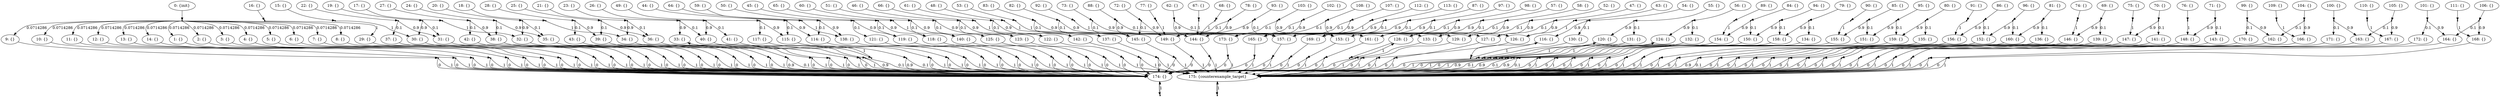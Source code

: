 digraph model {
	0 [ label = "0: {init}" ];
	1 [ label = "1: {}" ];
	2 [ label = "2: {}" ];
	3 [ label = "3: {}" ];
	4 [ label = "4: {}" ];
	5 [ label = "5: {}" ];
	6 [ label = "6: {}" ];
	7 [ label = "7: {}" ];
	8 [ label = "8: {}" ];
	9 [ label = "9: {}" ];
	10 [ label = "10: {}" ];
	11 [ label = "11: {}" ];
	12 [ label = "12: {}" ];
	13 [ label = "13: {}" ];
	14 [ label = "14: {}" ];
	15 [ label = "15: {}" ];
	16 [ label = "16: {}" ];
	17 [ label = "17: {}" ];
	18 [ label = "18: {}" ];
	19 [ label = "19: {}" ];
	20 [ label = "20: {}" ];
	21 [ label = "21: {}" ];
	22 [ label = "22: {}" ];
	23 [ label = "23: {}" ];
	24 [ label = "24: {}" ];
	25 [ label = "25: {}" ];
	26 [ label = "26: {}" ];
	27 [ label = "27: {}" ];
	28 [ label = "28: {}" ];
	29 [ label = "29: {}" ];
	30 [ label = "30: {}" ];
	31 [ label = "31: {}" ];
	32 [ label = "32: {}" ];
	33 [ label = "33: {}" ];
	34 [ label = "34: {}" ];
	35 [ label = "35: {}" ];
	36 [ label = "36: {}" ];
	37 [ label = "37: {}" ];
	38 [ label = "38: {}" ];
	39 [ label = "39: {}" ];
	40 [ label = "40: {}" ];
	41 [ label = "41: {}" ];
	42 [ label = "42: {}" ];
	43 [ label = "43: {}" ];
	44 [ label = "44: {}" ];
	45 [ label = "45: {}" ];
	46 [ label = "46: {}" ];
	47 [ label = "47: {}" ];
	48 [ label = "48: {}" ];
	49 [ label = "49: {}" ];
	50 [ label = "50: {}" ];
	51 [ label = "51: {}" ];
	52 [ label = "52: {}" ];
	53 [ label = "53: {}" ];
	54 [ label = "54: {}" ];
	55 [ label = "55: {}" ];
	56 [ label = "56: {}" ];
	57 [ label = "57: {}" ];
	58 [ label = "58: {}" ];
	59 [ label = "59: {}" ];
	60 [ label = "60: {}" ];
	61 [ label = "61: {}" ];
	62 [ label = "62: {}" ];
	63 [ label = "63: {}" ];
	64 [ label = "64: {}" ];
	65 [ label = "65: {}" ];
	66 [ label = "66: {}" ];
	67 [ label = "67: {}" ];
	68 [ label = "68: {}" ];
	69 [ label = "69: {}" ];
	70 [ label = "70: {}" ];
	71 [ label = "71: {}" ];
	72 [ label = "72: {}" ];
	73 [ label = "73: {}" ];
	74 [ label = "74: {}" ];
	75 [ label = "75: {}" ];
	76 [ label = "76: {}" ];
	77 [ label = "77: {}" ];
	78 [ label = "78: {}" ];
	79 [ label = "79: {}" ];
	80 [ label = "80: {}" ];
	81 [ label = "81: {}" ];
	82 [ label = "82: {}" ];
	83 [ label = "83: {}" ];
	84 [ label = "84: {}" ];
	85 [ label = "85: {}" ];
	86 [ label = "86: {}" ];
	87 [ label = "87: {}" ];
	88 [ label = "88: {}" ];
	89 [ label = "89: {}" ];
	90 [ label = "90: {}" ];
	91 [ label = "91: {}" ];
	92 [ label = "92: {}" ];
	93 [ label = "93: {}" ];
	94 [ label = "94: {}" ];
	95 [ label = "95: {}" ];
	96 [ label = "96: {}" ];
	97 [ label = "97: {}" ];
	98 [ label = "98: {}" ];
	99 [ label = "99: {}" ];
	100 [ label = "100: {}" ];
	101 [ label = "101: {}" ];
	102 [ label = "102: {}" ];
	103 [ label = "103: {}" ];
	104 [ label = "104: {}" ];
	105 [ label = "105: {}" ];
	106 [ label = "106: {}" ];
	107 [ label = "107: {}" ];
	108 [ label = "108: {}" ];
	109 [ label = "109: {}" ];
	110 [ label = "110: {}" ];
	111 [ label = "111: {}" ];
	112 [ label = "112: {}" ];
	113 [ label = "113: {}" ];
	114 [ label = "114: {}" ];
	115 [ label = "115: {}" ];
	116 [ label = "116: {}" ];
	117 [ label = "117: {}" ];
	118 [ label = "118: {}" ];
	119 [ label = "119: {}" ];
	120 [ label = "120: {}" ];
	121 [ label = "121: {}" ];
	122 [ label = "122: {}" ];
	123 [ label = "123: {}" ];
	124 [ label = "124: {}" ];
	125 [ label = "125: {}" ];
	126 [ label = "126: {}" ];
	127 [ label = "127: {}" ];
	128 [ label = "128: {}" ];
	129 [ label = "129: {}" ];
	130 [ label = "130: {}" ];
	131 [ label = "131: {}" ];
	132 [ label = "132: {}" ];
	133 [ label = "133: {}" ];
	134 [ label = "134: {}" ];
	135 [ label = "135: {}" ];
	136 [ label = "136: {}" ];
	137 [ label = "137: {}" ];
	138 [ label = "138: {}" ];
	139 [ label = "139: {}" ];
	140 [ label = "140: {}" ];
	141 [ label = "141: {}" ];
	142 [ label = "142: {}" ];
	143 [ label = "143: {}" ];
	144 [ label = "144: {}" ];
	145 [ label = "145: {}" ];
	146 [ label = "146: {}" ];
	147 [ label = "147: {}" ];
	148 [ label = "148: {}" ];
	149 [ label = "149: {}" ];
	150 [ label = "150: {}" ];
	151 [ label = "151: {}" ];
	152 [ label = "152: {}" ];
	153 [ label = "153: {}" ];
	154 [ label = "154: {}" ];
	155 [ label = "155: {}" ];
	156 [ label = "156: {}" ];
	157 [ label = "157: {}" ];
	158 [ label = "158: {}" ];
	159 [ label = "159: {}" ];
	160 [ label = "160: {}" ];
	161 [ label = "161: {}" ];
	162 [ label = "162: {}" ];
	163 [ label = "163: {}" ];
	164 [ label = "164: {}" ];
	165 [ label = "165: {}" ];
	166 [ label = "166: {}" ];
	167 [ label = "167: {}" ];
	168 [ label = "168: {}" ];
	169 [ label = "169: {}" ];
	170 [ label = "170: {}" ];
	171 [ label = "171: {}" ];
	172 [ label = "172: {}" ];
	173 [ label = "173: {}" ];
	174 [ label = "174: {}" ];
	175 [ label = "175: {counterexample_target}" ];
	"0c0" [shape = "point"];
	0 -> "0c0";
	"0c0" -> 1 [ label= "0.0714286" ];
	"0c0" -> 2 [ label= "0.0714286" ];
	"0c0" -> 3 [ label= "0.0714286" ];
	"0c0" -> 4 [ label= "0.0714286" ];
	"0c0" -> 5 [ label= "0.0714286" ];
	"0c0" -> 6 [ label= "0.0714286" ];
	"0c0" -> 7 [ label= "0.0714286" ];
	"0c0" -> 8 [ label= "0.0714286" ];
	"0c0" -> 9 [ label= "0.0714286" ];
	"0c0" -> 10 [ label= "0.0714286" ];
	"0c0" -> 11 [ label= "0.0714286" ];
	"0c0" -> 12 [ label= "0.0714286" ];
	"0c0" -> 13 [ label= "0.0714286" ];
	"0c0" -> 14 [ label= "0.0714286" ];
	"1c0" [shape = "point"];
	1 -> "1c0";
	"1c0" -> 174 [ label= "0" ];
	"1c0" -> 175 [ label= "1" ];
	"2c0" [shape = "point"];
	2 -> "2c0";
	"2c0" -> 174 [ label= "0" ];
	"2c0" -> 175 [ label= "1" ];
	"3c0" [shape = "point"];
	3 -> "3c0";
	"3c0" -> 174 [ label= "0" ];
	"3c0" -> 175 [ label= "1" ];
	"4c0" [shape = "point"];
	4 -> "4c0";
	"4c0" -> 174 [ label= "0" ];
	"4c0" -> 175 [ label= "1" ];
	"5c0" [shape = "point"];
	5 -> "5c0";
	"5c0" -> 174 [ label= "0" ];
	"5c0" -> 175 [ label= "1" ];
	"6c0" [shape = "point"];
	6 -> "6c0";
	"6c0" -> 174 [ label= "0" ];
	"6c0" -> 175 [ label= "1" ];
	"7c0" [shape = "point"];
	7 -> "7c0";
	"7c0" -> 174 [ label= "0" ];
	"7c0" -> 175 [ label= "1" ];
	"8c0" [shape = "point"];
	8 -> "8c0";
	"8c0" -> 174 [ label= "0" ];
	"8c0" -> 175 [ label= "1" ];
	"9c0" [shape = "point"];
	9 -> "9c0";
	"9c0" -> 174 [ label= "0" ];
	"9c0" -> 175 [ label= "1" ];
	"10c0" [shape = "point"];
	10 -> "10c0";
	"10c0" -> 174 [ label= "0" ];
	"10c0" -> 175 [ label= "1" ];
	"11c0" [shape = "point"];
	11 -> "11c0";
	"11c0" -> 174 [ label= "0" ];
	"11c0" -> 175 [ label= "1" ];
	"12c0" [shape = "point"];
	12 -> "12c0";
	"12c0" -> 174 [ label= "0" ];
	"12c0" -> 175 [ label= "1" ];
	"13c0" [shape = "point"];
	13 -> "13c0";
	"13c0" -> 174 [ label= "0" ];
	"13c0" -> 175 [ label= "1" ];
	"14c0" [shape = "point"];
	14 -> "14c0";
	"14c0" -> 174 [ label= "0" ];
	"14c0" -> 175 [ label= "1" ];
	"15c0" [shape = "point"];
	15 -> "15c0";
	"15c0" -> 30 [ label= "1" ];
	"16c0" [shape = "point"];
	16 -> "16c0";
	"16c0" -> 29 [ label= "1" ];
	"17c0" [shape = "point"];
	17 -> "17c0";
	"17c0" -> 32 [ label= "1" ];
	"18c0" [shape = "point"];
	18 -> "18c0";
	"18c0" -> 34 [ label= "1" ];
	"19c0" [shape = "point"];
	19 -> "19c0";
	"19c0" -> 30 [ label= "0.9" ];
	"19c0" -> 31 [ label= "0.1" ];
	"20c0" [shape = "point"];
	20 -> "20c0";
	"20c0" -> 32 [ label= "0.9" ];
	"20c0" -> 35 [ label= "0.1" ];
	"21c0" [shape = "point"];
	21 -> "21c0";
	"21c0" -> 34 [ label= "0.9" ];
	"21c0" -> 36 [ label= "0.1" ];
	"22c0" [shape = "point"];
	22 -> "22c0";
	"22c0" -> 31 [ label= "0.9" ];
	"22c0" -> 37 [ label= "0.1" ];
	"23c0" [shape = "point"];
	23 -> "23c0";
	"23c0" -> 33 [ label= "0.9" ];
	"23c0" -> 40 [ label= "0.1" ];
	"24c0" [shape = "point"];
	24 -> "24c0";
	"24c0" -> 35 [ label= "0.9" ];
	"24c0" -> 38 [ label= "0.1" ];
	"25c0" [shape = "point"];
	25 -> "25c0";
	"25c0" -> 36 [ label= "0.9" ];
	"25c0" -> 39 [ label= "0.1" ];
	"26c0" [shape = "point"];
	26 -> "26c0";
	"26c0" -> 40 [ label= "0.9" ];
	"26c0" -> 41 [ label= "0.1" ];
	"27c0" [shape = "point"];
	27 -> "27c0";
	"27c0" -> 38 [ label= "0.9" ];
	"27c0" -> 42 [ label= "0.1" ];
	"28c0" [shape = "point"];
	28 -> "28c0";
	"28c0" -> 39 [ label= "0.9" ];
	"28c0" -> 43 [ label= "0.1" ];
	"29c0" [shape = "point"];
	29 -> "29c0";
	"29c0" -> 174 [ label= "0" ];
	"29c0" -> 175 [ label= "1" ];
	"30c0" [shape = "point"];
	30 -> "30c0";
	"30c0" -> 174 [ label= "0" ];
	"30c0" -> 175 [ label= "1" ];
	"31c0" [shape = "point"];
	31 -> "31c0";
	"31c0" -> 174 [ label= "0" ];
	"31c0" -> 175 [ label= "1" ];
	"32c0" [shape = "point"];
	32 -> "32c0";
	"32c0" -> 174 [ label= "0.9" ];
	"32c0" -> 175 [ label= "0.1" ];
	"33c0" [shape = "point"];
	33 -> "33c0";
	"33c0" -> 33 [ label= "1" ];
	"34c0" [shape = "point"];
	34 -> "34c0";
	"34c0" -> 174 [ label= "0" ];
	"34c0" -> 175 [ label= "1" ];
	"35c0" [shape = "point"];
	35 -> "35c0";
	"35c0" -> 174 [ label= "0" ];
	"35c0" -> 175 [ label= "1" ];
	"36c0" [shape = "point"];
	36 -> "36c0";
	"36c0" -> 174 [ label= "0.9" ];
	"36c0" -> 175 [ label= "0.1" ];
	"37c0" [shape = "point"];
	37 -> "37c0";
	"37c0" -> 174 [ label= "0" ];
	"37c0" -> 175 [ label= "1" ];
	"38c0" [shape = "point"];
	38 -> "38c0";
	"38c0" -> 174 [ label= "0" ];
	"38c0" -> 175 [ label= "1" ];
	"39c0" [shape = "point"];
	39 -> "39c0";
	"39c0" -> 174 [ label= "0" ];
	"39c0" -> 175 [ label= "1" ];
	"40c0" [shape = "point"];
	40 -> "40c0";
	"40c0" -> 174 [ label= "0.9" ];
	"40c0" -> 175 [ label= "0.1" ];
	"41c0" [shape = "point"];
	41 -> "41c0";
	"41c0" -> 174 [ label= "0" ];
	"41c0" -> 175 [ label= "1" ];
	"42c0" [shape = "point"];
	42 -> "42c0";
	"42c0" -> 174 [ label= "0" ];
	"42c0" -> 175 [ label= "1" ];
	"43c0" [shape = "point"];
	43 -> "43c0";
	"43c0" -> 174 [ label= "0" ];
	"43c0" -> 175 [ label= "1" ];
	"44c0" [shape = "point"];
	44 -> "44c0";
	"44c0" -> 114 [ label= "0.9" ];
	"44c0" -> 115 [ label= "0.1" ];
	"45c0" [shape = "point"];
	45 -> "45c0";
	"45c0" -> 118 [ label= "0.9" ];
	"45c0" -> 119 [ label= "0.1" ];
	"46c0" [shape = "point"];
	46 -> "46c0";
	"46c0" -> 122 [ label= "0.9" ];
	"46c0" -> 123 [ label= "0.1" ];
	"47c0" [shape = "point"];
	47 -> "47c0";
	"47c0" -> 126 [ label= "0.9" ];
	"47c0" -> 127 [ label= "0.1" ];
	"48c0" [shape = "point"];
	48 -> "48c0";
	"48c0" -> 127 [ label= "1" ];
	"49c0" [shape = "point"];
	49 -> "49c0";
	"49c0" -> 115 [ label= "0.9" ];
	"49c0" -> 117 [ label= "0.1" ];
	"50c0" [shape = "point"];
	50 -> "50c0";
	"50c0" -> 119 [ label= "0.9" ];
	"50c0" -> 121 [ label= "0.1" ];
	"51c0" [shape = "point"];
	51 -> "51c0";
	"51c0" -> 123 [ label= "0.9" ];
	"51c0" -> 125 [ label= "0.1" ];
	"52c0" [shape = "point"];
	52 -> "52c0";
	"52c0" -> 127 [ label= "0.9" ];
	"52c0" -> 129 [ label= "0.1" ];
	"53c0" [shape = "point"];
	53 -> "53c0";
	"53c0" -> 129 [ label= "1" ];
	"54c0" [shape = "point"];
	54 -> "54c0";
	"54c0" -> 116 [ label= "0.9" ];
	"54c0" -> 130 [ label= "0.1" ];
	"55c0" [shape = "point"];
	55 -> "55c0";
	"55c0" -> 120 [ label= "0.9" ];
	"55c0" -> 131 [ label= "0.1" ];
	"56c0" [shape = "point"];
	56 -> "56c0";
	"56c0" -> 124 [ label= "0.9" ];
	"56c0" -> 132 [ label= "0.1" ];
	"57c0" [shape = "point"];
	57 -> "57c0";
	"57c0" -> 128 [ label= "0.9" ];
	"57c0" -> 133 [ label= "0.1" ];
	"58c0" [shape = "point"];
	58 -> "58c0";
	"58c0" -> 129 [ label= "0.9" ];
	"58c0" -> 133 [ label= "0.1" ];
	"59c0" [shape = "point"];
	59 -> "59c0";
	"59c0" -> 114 [ label= "0.1" ];
	"59c0" -> 138 [ label= "0.9" ];
	"60c0" [shape = "point"];
	60 -> "60c0";
	"60c0" -> 118 [ label= "0.1" ];
	"60c0" -> 140 [ label= "0.9" ];
	"61c0" [shape = "point"];
	61 -> "61c0";
	"61c0" -> 122 [ label= "0.1" ];
	"61c0" -> 142 [ label= "0.9" ];
	"62c0" [shape = "point"];
	62 -> "62c0";
	"62c0" -> 126 [ label= "0.1" ];
	"62c0" -> 144 [ label= "0.9" ];
	"63c0" [shape = "point"];
	63 -> "63c0";
	"63c0" -> 126 [ label= "1" ];
	"64c0" [shape = "point"];
	64 -> "64c0";
	"64c0" -> 138 [ label= "1" ];
	"65c0" [shape = "point"];
	65 -> "65c0";
	"65c0" -> 140 [ label= "1" ];
	"66c0" [shape = "point"];
	66 -> "66c0";
	"66c0" -> 142 [ label= "1" ];
	"67c0" [shape = "point"];
	67 -> "67c0";
	"67c0" -> 144 [ label= "1" ];
	"68c0" [shape = "point"];
	68 -> "68c0";
	"68c0" -> 144 [ label= "1" ];
	"69c0" [shape = "point"];
	69 -> "69c0";
	"69c0" -> 139 [ label= "0.1" ];
	"69c0" -> 146 [ label= "0.9" ];
	"70c0" [shape = "point"];
	70 -> "70c0";
	"70c0" -> 141 [ label= "0.1" ];
	"70c0" -> 147 [ label= "0.9" ];
	"71c0" [shape = "point"];
	71 -> "71c0";
	"71c0" -> 143 [ label= "0.1" ];
	"71c0" -> 148 [ label= "0.9" ];
	"72c0" [shape = "point"];
	72 -> "72c0";
	"72c0" -> 145 [ label= "0.1" ];
	"72c0" -> 149 [ label= "0.9" ];
	"73c0" [shape = "point"];
	73 -> "73c0";
	"73c0" -> 126 [ label= "0.9" ];
	"73c0" -> 145 [ label= "0.1" ];
	"74c0" [shape = "point"];
	74 -> "74c0";
	"74c0" -> 146 [ label= "1" ];
	"75c0" [shape = "point"];
	75 -> "75c0";
	"75c0" -> 147 [ label= "1" ];
	"76c0" [shape = "point"];
	76 -> "76c0";
	"76c0" -> 148 [ label= "1" ];
	"77c0" [shape = "point"];
	77 -> "77c0";
	"77c0" -> 149 [ label= "1" ];
	"78c0" [shape = "point"];
	78 -> "78c0";
	"78c0" -> 144 [ label= "0.9" ];
	"78c0" -> 149 [ label= "0.1" ];
	"79c0" [shape = "point"];
	79 -> "79c0";
	"79c0" -> 134 [ label= "0.1" ];
	"79c0" -> 158 [ label= "0.9" ];
	"80c0" [shape = "point"];
	80 -> "80c0";
	"80c0" -> 135 [ label= "0.1" ];
	"80c0" -> 159 [ label= "0.9" ];
	"81c0" [shape = "point"];
	81 -> "81c0";
	"81c0" -> 136 [ label= "0.1" ];
	"81c0" -> 160 [ label= "0.9" ];
	"82c0" [shape = "point"];
	82 -> "82c0";
	"82c0" -> 137 [ label= "0.1" ];
	"82c0" -> 161 [ label= "0.9" ];
	"83c0" [shape = "point"];
	83 -> "83c0";
	"83c0" -> 133 [ label= "0.9" ];
	"83c0" -> 137 [ label= "0.1" ];
	"84c0" [shape = "point"];
	84 -> "84c0";
	"84c0" -> 150 [ label= "0.1" ];
	"84c0" -> 154 [ label= "0.9" ];
	"85c0" [shape = "point"];
	85 -> "85c0";
	"85c0" -> 151 [ label= "0.1" ];
	"85c0" -> 155 [ label= "0.9" ];
	"86c0" [shape = "point"];
	86 -> "86c0";
	"86c0" -> 152 [ label= "0.1" ];
	"86c0" -> 156 [ label= "0.9" ];
	"87c0" [shape = "point"];
	87 -> "87c0";
	"87c0" -> 153 [ label= "0.1" ];
	"87c0" -> 157 [ label= "0.9" ];
	"88c0" [shape = "point"];
	88 -> "88c0";
	"88c0" -> 145 [ label= "0.9" ];
	"88c0" -> 153 [ label= "0.1" ];
	"89c0" [shape = "point"];
	89 -> "89c0";
	"89c0" -> 154 [ label= "1" ];
	"90c0" [shape = "point"];
	90 -> "90c0";
	"90c0" -> 155 [ label= "1" ];
	"91c0" [shape = "point"];
	91 -> "91c0";
	"91c0" -> 156 [ label= "1" ];
	"92c0" [shape = "point"];
	92 -> "92c0";
	"92c0" -> 157 [ label= "1" ];
	"93c0" [shape = "point"];
	93 -> "93c0";
	"93c0" -> 149 [ label= "0.9" ];
	"93c0" -> 157 [ label= "0.1" ];
	"94c0" [shape = "point"];
	94 -> "94c0";
	"94c0" -> 150 [ label= "0.9" ];
	"94c0" -> 158 [ label= "0.1" ];
	"95c0" [shape = "point"];
	95 -> "95c0";
	"95c0" -> 151 [ label= "0.9" ];
	"95c0" -> 159 [ label= "0.1" ];
	"96c0" [shape = "point"];
	96 -> "96c0";
	"96c0" -> 152 [ label= "0.9" ];
	"96c0" -> 160 [ label= "0.1" ];
	"97c0" [shape = "point"];
	97 -> "97c0";
	"97c0" -> 153 [ label= "0.9" ];
	"97c0" -> 161 [ label= "0.1" ];
	"98c0" [shape = "point"];
	98 -> "98c0";
	"98c0" -> 128 [ label= "0.9" ];
	"98c0" -> 161 [ label= "0.1" ];
	"99c0" [shape = "point"];
	99 -> "99c0";
	"99c0" -> 162 [ label= "0.9" ];
	"99c0" -> 170 [ label= "0.1" ];
	"100c0" [shape = "point"];
	100 -> "100c0";
	"100c0" -> 163 [ label= "0.9" ];
	"100c0" -> 171 [ label= "0.1" ];
	"101c0" [shape = "point"];
	101 -> "101c0";
	"101c0" -> 164 [ label= "0.9" ];
	"101c0" -> 172 [ label= "0.1" ];
	"102c0" [shape = "point"];
	102 -> "102c0";
	"102c0" -> 165 [ label= "0.9" ];
	"102c0" -> 173 [ label= "0.1" ];
	"103c0" [shape = "point"];
	103 -> "103c0";
	"103c0" -> 161 [ label= "0.9" ];
	"103c0" -> 173 [ label= "0.1" ];
	"104c0" [shape = "point"];
	104 -> "104c0";
	"104c0" -> 162 [ label= "0.1" ];
	"104c0" -> 166 [ label= "0.9" ];
	"105c0" [shape = "point"];
	105 -> "105c0";
	"105c0" -> 163 [ label= "0.1" ];
	"105c0" -> 167 [ label= "0.9" ];
	"106c0" [shape = "point"];
	106 -> "106c0";
	"106c0" -> 164 [ label= "0.1" ];
	"106c0" -> 168 [ label= "0.9" ];
	"107c0" [shape = "point"];
	107 -> "107c0";
	"107c0" -> 165 [ label= "0.1" ];
	"107c0" -> 169 [ label= "0.9" ];
	"108c0" [shape = "point"];
	108 -> "108c0";
	"108c0" -> 153 [ label= "0.9" ];
	"108c0" -> 165 [ label= "0.1" ];
	"109c0" [shape = "point"];
	109 -> "109c0";
	"109c0" -> 166 [ label= "1" ];
	"110c0" [shape = "point"];
	110 -> "110c0";
	"110c0" -> 167 [ label= "1" ];
	"111c0" [shape = "point"];
	111 -> "111c0";
	"111c0" -> 168 [ label= "1" ];
	"112c0" [shape = "point"];
	112 -> "112c0";
	"112c0" -> 169 [ label= "1" ];
	"113c0" [shape = "point"];
	113 -> "113c0";
	"113c0" -> 157 [ label= "0.9" ];
	"113c0" -> 169 [ label= "0.1" ];
	"114c0" [shape = "point"];
	114 -> "114c0";
	"114c0" -> 174 [ label= "0" ];
	"114c0" -> 175 [ label= "1" ];
	"115c0" [shape = "point"];
	115 -> "115c0";
	"115c0" -> 174 [ label= "0" ];
	"115c0" -> 175 [ label= "1" ];
	"116c0" [shape = "point"];
	116 -> "116c0";
	"116c0" -> 116 [ label= "1" ];
	"117c0" [shape = "point"];
	117 -> "117c0";
	"117c0" -> 174 [ label= "0" ];
	"117c0" -> 175 [ label= "1" ];
	"118c0" [shape = "point"];
	118 -> "118c0";
	"118c0" -> 174 [ label= "0" ];
	"118c0" -> 175 [ label= "1" ];
	"119c0" [shape = "point"];
	119 -> "119c0";
	"119c0" -> 174 [ label= "0" ];
	"119c0" -> 175 [ label= "1" ];
	"120c0" [shape = "point"];
	120 -> "120c0";
	"120c0" -> 120 [ label= "1" ];
	"121c0" [shape = "point"];
	121 -> "121c0";
	"121c0" -> 174 [ label= "0" ];
	"121c0" -> 175 [ label= "1" ];
	"122c0" [shape = "point"];
	122 -> "122c0";
	"122c0" -> 174 [ label= "0" ];
	"122c0" -> 175 [ label= "1" ];
	"123c0" [shape = "point"];
	123 -> "123c0";
	"123c0" -> 174 [ label= "0" ];
	"123c0" -> 175 [ label= "1" ];
	"124c0" [shape = "point"];
	124 -> "124c0";
	"124c0" -> 124 [ label= "1" ];
	"125c0" [shape = "point"];
	125 -> "125c0";
	"125c0" -> 174 [ label= "0" ];
	"125c0" -> 175 [ label= "1" ];
	"126c0" [shape = "point"];
	126 -> "126c0";
	"126c0" -> 174 [ label= "0" ];
	"126c0" -> 175 [ label= "1" ];
	"127c0" [shape = "point"];
	127 -> "127c0";
	"127c0" -> 174 [ label= "0" ];
	"127c0" -> 175 [ label= "1" ];
	"128c0" [shape = "point"];
	128 -> "128c0";
	"128c0" -> 128 [ label= "1" ];
	"129c0" [shape = "point"];
	129 -> "129c0";
	"129c0" -> 174 [ label= "0" ];
	"129c0" -> 175 [ label= "1" ];
	"130c0" [shape = "point"];
	130 -> "130c0";
	"130c0" -> 174 [ label= "0" ];
	"130c0" -> 175 [ label= "1" ];
	"131c0" [shape = "point"];
	131 -> "131c0";
	"131c0" -> 174 [ label= "0" ];
	"131c0" -> 175 [ label= "1" ];
	"132c0" [shape = "point"];
	132 -> "132c0";
	"132c0" -> 174 [ label= "0" ];
	"132c0" -> 175 [ label= "1" ];
	"133c0" [shape = "point"];
	133 -> "133c0";
	"133c0" -> 174 [ label= "0" ];
	"133c0" -> 175 [ label= "1" ];
	"134c0" [shape = "point"];
	134 -> "134c0";
	"134c0" -> 174 [ label= "0" ];
	"134c0" -> 175 [ label= "1" ];
	"135c0" [shape = "point"];
	135 -> "135c0";
	"135c0" -> 174 [ label= "0" ];
	"135c0" -> 175 [ label= "1" ];
	"136c0" [shape = "point"];
	136 -> "136c0";
	"136c0" -> 174 [ label= "0" ];
	"136c0" -> 175 [ label= "1" ];
	"137c0" [shape = "point"];
	137 -> "137c0";
	"137c0" -> 174 [ label= "0" ];
	"137c0" -> 175 [ label= "1" ];
	"138c0" [shape = "point"];
	138 -> "138c0";
	"138c0" -> 174 [ label= "0" ];
	"138c0" -> 175 [ label= "1" ];
	"139c0" [shape = "point"];
	139 -> "139c0";
	"139c0" -> 174 [ label= "0" ];
	"139c0" -> 175 [ label= "1" ];
	"140c0" [shape = "point"];
	140 -> "140c0";
	"140c0" -> 174 [ label= "0" ];
	"140c0" -> 175 [ label= "1" ];
	"141c0" [shape = "point"];
	141 -> "141c0";
	"141c0" -> 174 [ label= "0" ];
	"141c0" -> 175 [ label= "1" ];
	"142c0" [shape = "point"];
	142 -> "142c0";
	"142c0" -> 174 [ label= "0" ];
	"142c0" -> 175 [ label= "1" ];
	"143c0" [shape = "point"];
	143 -> "143c0";
	"143c0" -> 174 [ label= "0" ];
	"143c0" -> 175 [ label= "1" ];
	"144c0" [shape = "point"];
	144 -> "144c0";
	"144c0" -> 174 [ label= "0" ];
	"144c0" -> 175 [ label= "1" ];
	"145c0" [shape = "point"];
	145 -> "145c0";
	"145c0" -> 174 [ label= "0" ];
	"145c0" -> 175 [ label= "1" ];
	"146c0" [shape = "point"];
	146 -> "146c0";
	"146c0" -> 174 [ label= "0.9" ];
	"146c0" -> 175 [ label= "0.1" ];
	"147c0" [shape = "point"];
	147 -> "147c0";
	"147c0" -> 174 [ label= "0" ];
	"147c0" -> 175 [ label= "1" ];
	"148c0" [shape = "point"];
	148 -> "148c0";
	"148c0" -> 174 [ label= "0" ];
	"148c0" -> 175 [ label= "1" ];
	"149c0" [shape = "point"];
	149 -> "149c0";
	"149c0" -> 174 [ label= "0" ];
	"149c0" -> 175 [ label= "1" ];
	"150c0" [shape = "point"];
	150 -> "150c0";
	"150c0" -> 174 [ label= "0.9" ];
	"150c0" -> 175 [ label= "0.1" ];
	"151c0" [shape = "point"];
	151 -> "151c0";
	"151c0" -> 174 [ label= "0" ];
	"151c0" -> 175 [ label= "1" ];
	"152c0" [shape = "point"];
	152 -> "152c0";
	"152c0" -> 174 [ label= "0" ];
	"152c0" -> 175 [ label= "1" ];
	"153c0" [shape = "point"];
	153 -> "153c0";
	"153c0" -> 174 [ label= "0" ];
	"153c0" -> 175 [ label= "1" ];
	"154c0" [shape = "point"];
	154 -> "154c0";
	"154c0" -> 174 [ label= "0.9" ];
	"154c0" -> 175 [ label= "0.1" ];
	"155c0" [shape = "point"];
	155 -> "155c0";
	"155c0" -> 174 [ label= "0" ];
	"155c0" -> 175 [ label= "1" ];
	"156c0" [shape = "point"];
	156 -> "156c0";
	"156c0" -> 174 [ label= "0" ];
	"156c0" -> 175 [ label= "1" ];
	"157c0" [shape = "point"];
	157 -> "157c0";
	"157c0" -> 174 [ label= "0" ];
	"157c0" -> 175 [ label= "1" ];
	"158c0" [shape = "point"];
	158 -> "158c0";
	"158c0" -> 174 [ label= "0.9" ];
	"158c0" -> 175 [ label= "0.1" ];
	"159c0" [shape = "point"];
	159 -> "159c0";
	"159c0" -> 174 [ label= "0" ];
	"159c0" -> 175 [ label= "1" ];
	"160c0" [shape = "point"];
	160 -> "160c0";
	"160c0" -> 174 [ label= "0" ];
	"160c0" -> 175 [ label= "1" ];
	"161c0" [shape = "point"];
	161 -> "161c0";
	"161c0" -> 174 [ label= "0" ];
	"161c0" -> 175 [ label= "1" ];
	"162c0" [shape = "point"];
	162 -> "162c0";
	"162c0" -> 174 [ label= "0" ];
	"162c0" -> 175 [ label= "1" ];
	"163c0" [shape = "point"];
	163 -> "163c0";
	"163c0" -> 174 [ label= "0" ];
	"163c0" -> 175 [ label= "1" ];
	"164c0" [shape = "point"];
	164 -> "164c0";
	"164c0" -> 174 [ label= "0" ];
	"164c0" -> 175 [ label= "1" ];
	"165c0" [shape = "point"];
	165 -> "165c0";
	"165c0" -> 174 [ label= "0" ];
	"165c0" -> 175 [ label= "1" ];
	"166c0" [shape = "point"];
	166 -> "166c0";
	"166c0" -> 174 [ label= "0" ];
	"166c0" -> 175 [ label= "1" ];
	"167c0" [shape = "point"];
	167 -> "167c0";
	"167c0" -> 174 [ label= "0" ];
	"167c0" -> 175 [ label= "1" ];
	"168c0" [shape = "point"];
	168 -> "168c0";
	"168c0" -> 174 [ label= "0" ];
	"168c0" -> 175 [ label= "1" ];
	"169c0" [shape = "point"];
	169 -> "169c0";
	"169c0" -> 174 [ label= "0" ];
	"169c0" -> 175 [ label= "1" ];
	"170c0" [shape = "point"];
	170 -> "170c0";
	"170c0" -> 174 [ label= "0" ];
	"170c0" -> 175 [ label= "1" ];
	"171c0" [shape = "point"];
	171 -> "171c0";
	"171c0" -> 174 [ label= "0" ];
	"171c0" -> 175 [ label= "1" ];
	"172c0" [shape = "point"];
	172 -> "172c0";
	"172c0" -> 174 [ label= "0" ];
	"172c0" -> 175 [ label= "1" ];
	"173c0" [shape = "point"];
	173 -> "173c0";
	"173c0" -> 174 [ label= "0" ];
	"173c0" -> 175 [ label= "1" ];
	"174c0" [shape = "point"];
	174 -> "174c0";
	"174c0" -> 174 [ label= "1" ];
	"175c0" [shape = "point"];
	175 -> "175c0";
	"175c0" -> 175 [ label= "1" ];
}
